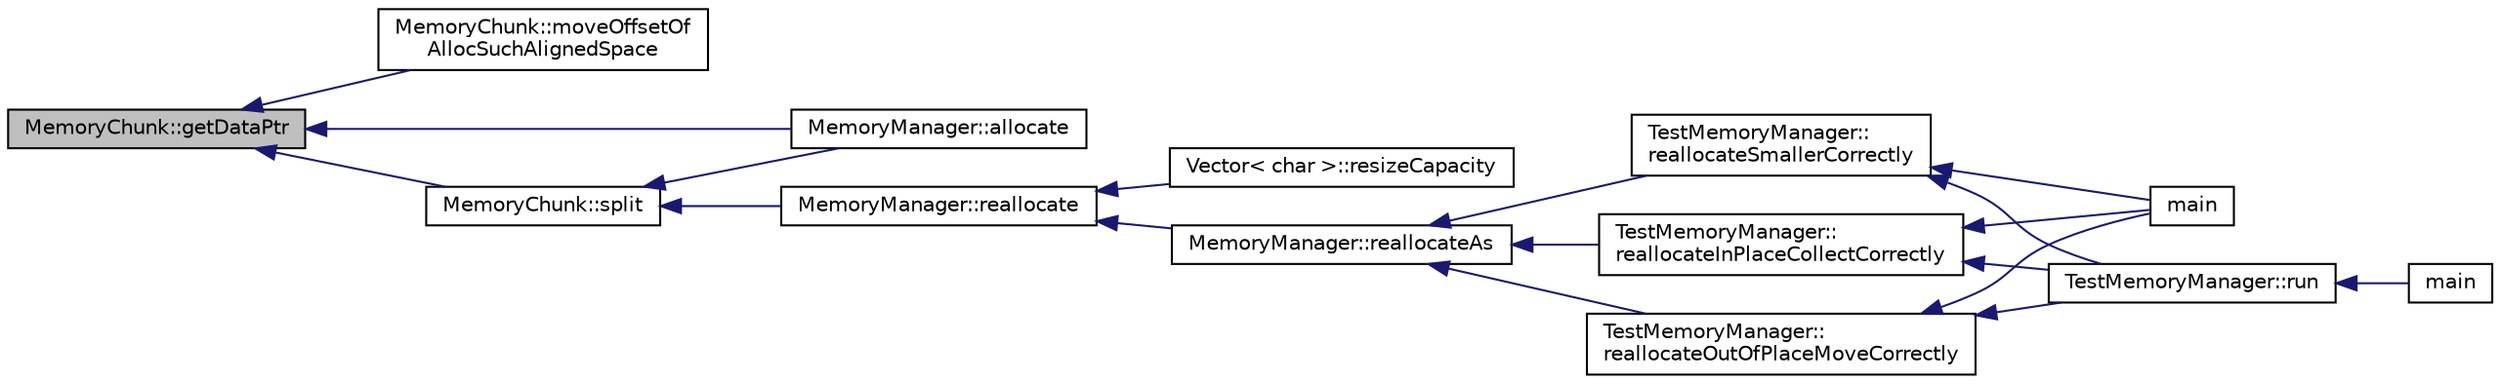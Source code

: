 digraph "MemoryChunk::getDataPtr"
{
  edge [fontname="Helvetica",fontsize="10",labelfontname="Helvetica",labelfontsize="10"];
  node [fontname="Helvetica",fontsize="10",shape=record];
  rankdir="LR";
  Node70 [label="MemoryChunk::getDataPtr",height=0.2,width=0.4,color="black", fillcolor="grey75", style="filled", fontcolor="black"];
  Node70 -> Node71 [dir="back",color="midnightblue",fontsize="10",style="solid",fontname="Helvetica"];
  Node71 [label="MemoryChunk::moveOffsetOf\lAllocSuchAlignedSpace",height=0.2,width=0.4,color="black", fillcolor="white", style="filled",URL="$d4/d1d/class_memory_chunk.html#a65732610d7da0e78c8f550333faefca9"];
  Node70 -> Node72 [dir="back",color="midnightblue",fontsize="10",style="solid",fontname="Helvetica"];
  Node72 [label="MemoryChunk::split",height=0.2,width=0.4,color="black", fillcolor="white", style="filled",URL="$d4/d1d/class_memory_chunk.html#ae261e5561acf5a4e3c591b6b49e6a3bf"];
  Node72 -> Node73 [dir="back",color="midnightblue",fontsize="10",style="solid",fontname="Helvetica"];
  Node73 [label="MemoryManager::allocate",height=0.2,width=0.4,color="black", fillcolor="white", style="filled",URL="$d7/dff/class_memory_manager.html#a7a9a1ed8aa2df2885d4567eb7d18805a"];
  Node72 -> Node74 [dir="back",color="midnightblue",fontsize="10",style="solid",fontname="Helvetica"];
  Node74 [label="MemoryManager::reallocate",height=0.2,width=0.4,color="black", fillcolor="white", style="filled",URL="$d7/dff/class_memory_manager.html#a17da19580dc9a1c21d4d1a6ca6674f6b"];
  Node74 -> Node75 [dir="back",color="midnightblue",fontsize="10",style="solid",fontname="Helvetica"];
  Node75 [label="Vector\< char \>::resizeCapacity",height=0.2,width=0.4,color="black", fillcolor="white", style="filled",URL="$d5/db2/class_vector.html#a2200dde3c6beb2f84f3dbd0e6bb104f3"];
  Node74 -> Node76 [dir="back",color="midnightblue",fontsize="10",style="solid",fontname="Helvetica"];
  Node76 [label="MemoryManager::reallocateAs",height=0.2,width=0.4,color="black", fillcolor="white", style="filled",URL="$d7/dff/class_memory_manager.html#a8b00309605d94f159b1a9b4a1b63e15f"];
  Node76 -> Node77 [dir="back",color="midnightblue",fontsize="10",style="solid",fontname="Helvetica"];
  Node77 [label="TestMemoryManager::\lreallocateSmallerCorrectly",height=0.2,width=0.4,color="black", fillcolor="white", style="filled",URL="$de/d58/class_test_memory_manager.html#ab9473b249acedd81d0adbdacc5aafa51"];
  Node77 -> Node78 [dir="back",color="midnightblue",fontsize="10",style="solid",fontname="Helvetica"];
  Node78 [label="main",height=0.2,width=0.4,color="black", fillcolor="white", style="filled",URL="$d4/d12/zcu102_2crt0_8cpp.html#ae66f6b31b5ad750f1fe042a706a4e3d4"];
  Node77 -> Node79 [dir="back",color="midnightblue",fontsize="10",style="solid",fontname="Helvetica"];
  Node79 [label="TestMemoryManager::run",height=0.2,width=0.4,color="black", fillcolor="white", style="filled",URL="$de/d58/class_test_memory_manager.html#acd87b90b4159195484f49ac1aad0b839"];
  Node79 -> Node80 [dir="back",color="midnightblue",fontsize="10",style="solid",fontname="Helvetica"];
  Node80 [label="main",height=0.2,width=0.4,color="black", fillcolor="white", style="filled",URL="$d1/d40/main__debug___pid_manager_8cpp.html#ae66f6b31b5ad750f1fe042a706a4e3d4"];
  Node76 -> Node81 [dir="back",color="midnightblue",fontsize="10",style="solid",fontname="Helvetica"];
  Node81 [label="TestMemoryManager::\lreallocateInPlaceCollectCorrectly",height=0.2,width=0.4,color="black", fillcolor="white", style="filled",URL="$de/d58/class_test_memory_manager.html#a234bf5990122de78b826e431d3c79292"];
  Node81 -> Node78 [dir="back",color="midnightblue",fontsize="10",style="solid",fontname="Helvetica"];
  Node81 -> Node79 [dir="back",color="midnightblue",fontsize="10",style="solid",fontname="Helvetica"];
  Node76 -> Node82 [dir="back",color="midnightblue",fontsize="10",style="solid",fontname="Helvetica"];
  Node82 [label="TestMemoryManager::\lreallocateOutOfPlaceMoveCorrectly",height=0.2,width=0.4,color="black", fillcolor="white", style="filled",URL="$de/d58/class_test_memory_manager.html#aa4c425d3295118b3bcda6b968386a8d6"];
  Node82 -> Node78 [dir="back",color="midnightblue",fontsize="10",style="solid",fontname="Helvetica"];
  Node82 -> Node79 [dir="back",color="midnightblue",fontsize="10",style="solid",fontname="Helvetica"];
  Node70 -> Node73 [dir="back",color="midnightblue",fontsize="10",style="solid",fontname="Helvetica"];
}
